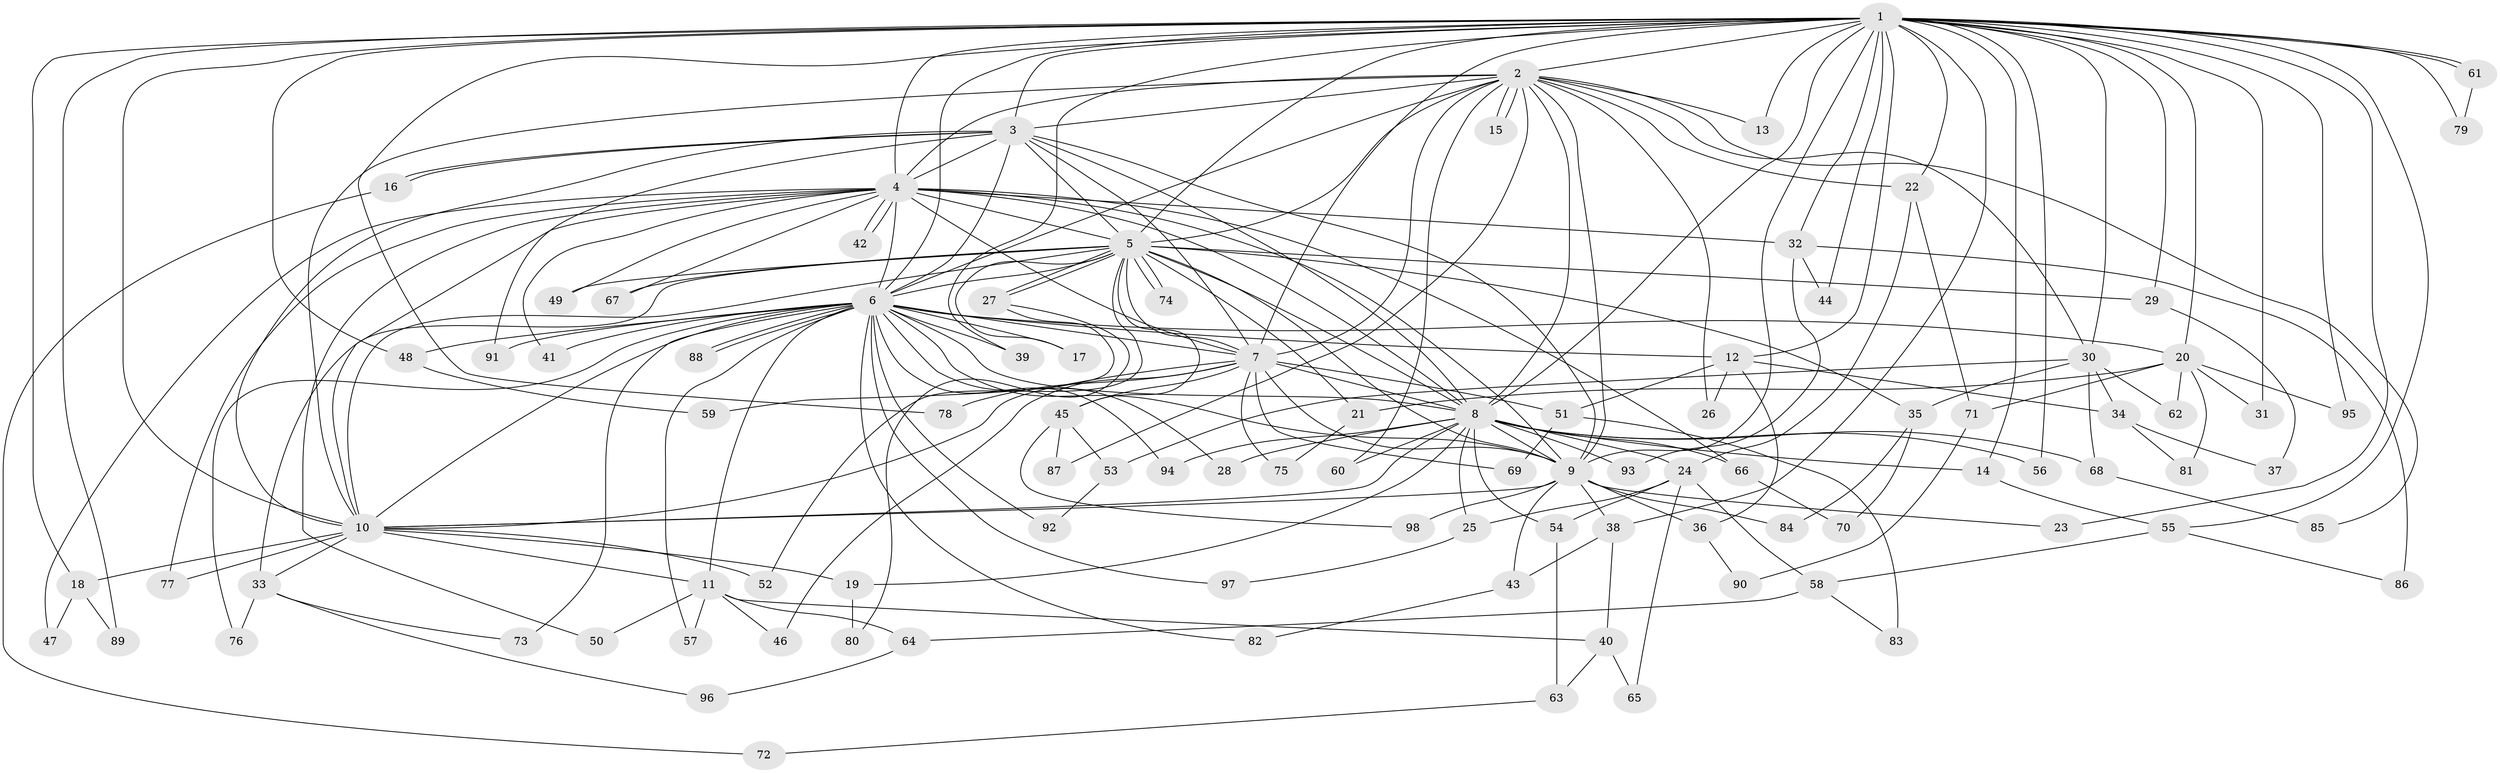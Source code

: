 // coarse degree distribution, {22: 0.014705882352941176, 30: 0.014705882352941176, 11: 0.029411764705882353, 18: 0.014705882352941176, 2: 0.5294117647058824, 1: 0.10294117647058823, 4: 0.058823529411764705, 5: 0.058823529411764705, 3: 0.1323529411764706, 7: 0.014705882352941176, 6: 0.014705882352941176, 15: 0.014705882352941176}
// Generated by graph-tools (version 1.1) at 2025/49/03/04/25 21:49:08]
// undirected, 98 vertices, 221 edges
graph export_dot {
graph [start="1"]
  node [color=gray90,style=filled];
  1;
  2;
  3;
  4;
  5;
  6;
  7;
  8;
  9;
  10;
  11;
  12;
  13;
  14;
  15;
  16;
  17;
  18;
  19;
  20;
  21;
  22;
  23;
  24;
  25;
  26;
  27;
  28;
  29;
  30;
  31;
  32;
  33;
  34;
  35;
  36;
  37;
  38;
  39;
  40;
  41;
  42;
  43;
  44;
  45;
  46;
  47;
  48;
  49;
  50;
  51;
  52;
  53;
  54;
  55;
  56;
  57;
  58;
  59;
  60;
  61;
  62;
  63;
  64;
  65;
  66;
  67;
  68;
  69;
  70;
  71;
  72;
  73;
  74;
  75;
  76;
  77;
  78;
  79;
  80;
  81;
  82;
  83;
  84;
  85;
  86;
  87;
  88;
  89;
  90;
  91;
  92;
  93;
  94;
  95;
  96;
  97;
  98;
  1 -- 2;
  1 -- 3;
  1 -- 4;
  1 -- 5;
  1 -- 6;
  1 -- 7;
  1 -- 8;
  1 -- 9;
  1 -- 10;
  1 -- 12;
  1 -- 13;
  1 -- 14;
  1 -- 18;
  1 -- 20;
  1 -- 22;
  1 -- 23;
  1 -- 29;
  1 -- 30;
  1 -- 31;
  1 -- 32;
  1 -- 38;
  1 -- 39;
  1 -- 44;
  1 -- 48;
  1 -- 55;
  1 -- 56;
  1 -- 61;
  1 -- 61;
  1 -- 78;
  1 -- 79;
  1 -- 89;
  1 -- 95;
  2 -- 3;
  2 -- 4;
  2 -- 5;
  2 -- 6;
  2 -- 7;
  2 -- 8;
  2 -- 9;
  2 -- 10;
  2 -- 13;
  2 -- 15;
  2 -- 15;
  2 -- 22;
  2 -- 26;
  2 -- 30;
  2 -- 60;
  2 -- 85;
  2 -- 87;
  3 -- 4;
  3 -- 5;
  3 -- 6;
  3 -- 7;
  3 -- 8;
  3 -- 9;
  3 -- 10;
  3 -- 16;
  3 -- 16;
  3 -- 91;
  4 -- 5;
  4 -- 6;
  4 -- 7;
  4 -- 8;
  4 -- 9;
  4 -- 10;
  4 -- 32;
  4 -- 41;
  4 -- 42;
  4 -- 42;
  4 -- 47;
  4 -- 49;
  4 -- 50;
  4 -- 66;
  4 -- 67;
  4 -- 77;
  5 -- 6;
  5 -- 7;
  5 -- 8;
  5 -- 9;
  5 -- 10;
  5 -- 17;
  5 -- 21;
  5 -- 27;
  5 -- 27;
  5 -- 29;
  5 -- 33;
  5 -- 35;
  5 -- 45;
  5 -- 49;
  5 -- 52;
  5 -- 67;
  5 -- 74;
  5 -- 74;
  6 -- 7;
  6 -- 8;
  6 -- 9;
  6 -- 10;
  6 -- 11;
  6 -- 12;
  6 -- 17;
  6 -- 20;
  6 -- 28;
  6 -- 39;
  6 -- 41;
  6 -- 48;
  6 -- 57;
  6 -- 73;
  6 -- 76;
  6 -- 82;
  6 -- 88;
  6 -- 88;
  6 -- 91;
  6 -- 92;
  6 -- 94;
  6 -- 97;
  7 -- 8;
  7 -- 9;
  7 -- 10;
  7 -- 45;
  7 -- 46;
  7 -- 51;
  7 -- 69;
  7 -- 75;
  7 -- 78;
  8 -- 9;
  8 -- 10;
  8 -- 14;
  8 -- 19;
  8 -- 24;
  8 -- 25;
  8 -- 28;
  8 -- 54;
  8 -- 56;
  8 -- 60;
  8 -- 66;
  8 -- 68;
  8 -- 93;
  8 -- 94;
  9 -- 10;
  9 -- 23;
  9 -- 36;
  9 -- 38;
  9 -- 43;
  9 -- 84;
  9 -- 98;
  10 -- 11;
  10 -- 18;
  10 -- 19;
  10 -- 33;
  10 -- 52;
  10 -- 77;
  11 -- 40;
  11 -- 46;
  11 -- 50;
  11 -- 57;
  11 -- 64;
  12 -- 26;
  12 -- 34;
  12 -- 36;
  12 -- 51;
  14 -- 55;
  16 -- 72;
  18 -- 47;
  18 -- 89;
  19 -- 80;
  20 -- 21;
  20 -- 31;
  20 -- 62;
  20 -- 71;
  20 -- 81;
  20 -- 95;
  21 -- 75;
  22 -- 24;
  22 -- 71;
  24 -- 25;
  24 -- 54;
  24 -- 58;
  24 -- 65;
  25 -- 97;
  27 -- 59;
  27 -- 80;
  29 -- 37;
  30 -- 34;
  30 -- 35;
  30 -- 53;
  30 -- 62;
  30 -- 68;
  32 -- 44;
  32 -- 86;
  32 -- 93;
  33 -- 73;
  33 -- 76;
  33 -- 96;
  34 -- 37;
  34 -- 81;
  35 -- 70;
  35 -- 84;
  36 -- 90;
  38 -- 40;
  38 -- 43;
  40 -- 63;
  40 -- 65;
  43 -- 82;
  45 -- 53;
  45 -- 87;
  45 -- 98;
  48 -- 59;
  51 -- 69;
  51 -- 83;
  53 -- 92;
  54 -- 63;
  55 -- 58;
  55 -- 86;
  58 -- 64;
  58 -- 83;
  61 -- 79;
  63 -- 72;
  64 -- 96;
  66 -- 70;
  68 -- 85;
  71 -- 90;
}
